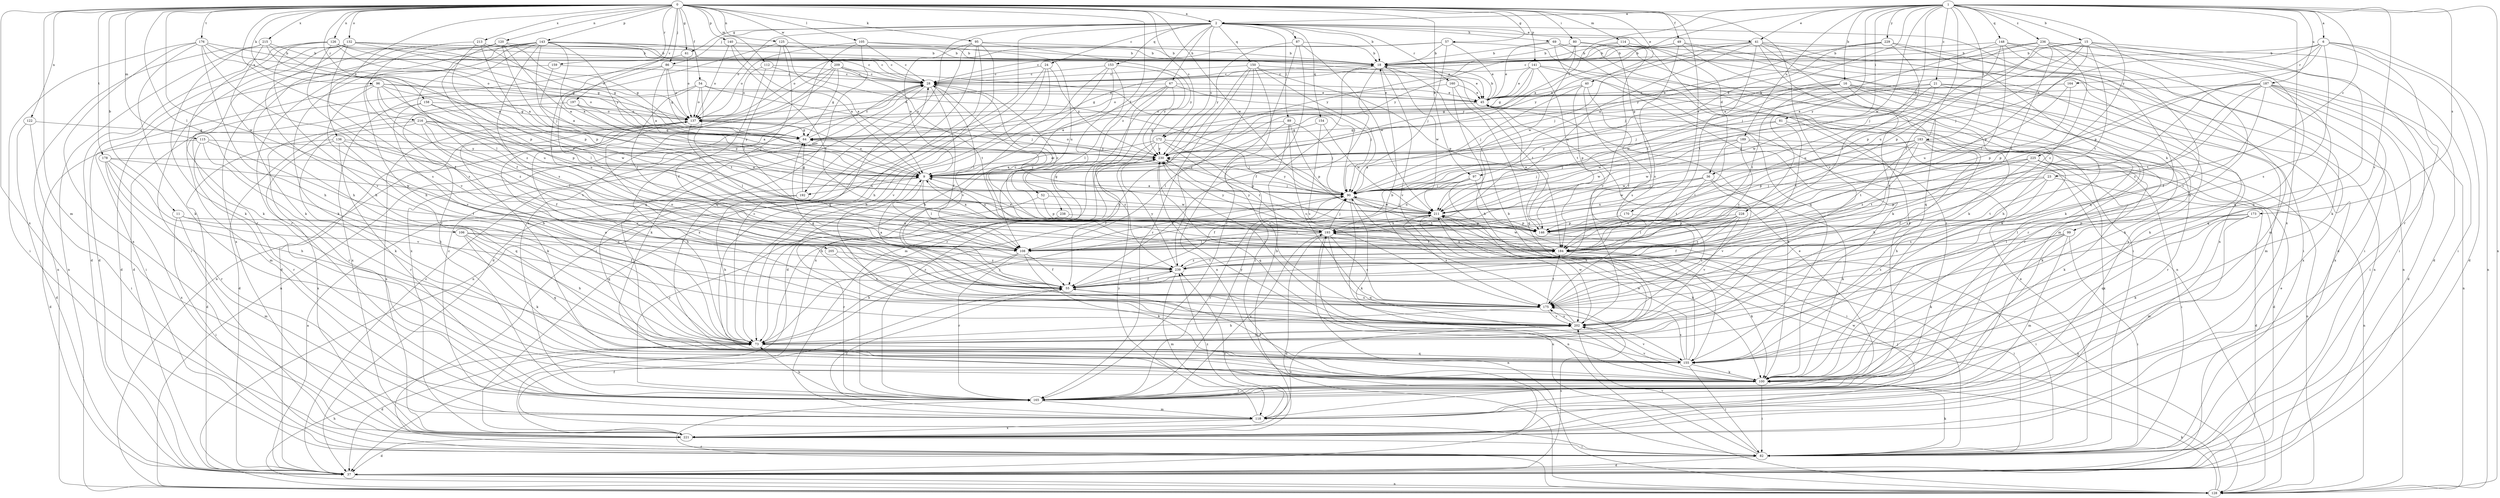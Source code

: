 strict digraph  {
0;
1;
2;
6;
9;
11;
15;
16;
18;
21;
23;
24;
28;
36;
37;
40;
41;
45;
49;
52;
54;
55;
57;
61;
64;
67;
69;
73;
80;
81;
82;
86;
87;
89;
90;
95;
96;
97;
99;
100;
105;
106;
108;
112;
114;
115;
118;
120;
122;
125;
126;
128;
132;
136;
137;
140;
141;
143;
146;
148;
150;
153;
154;
155;
158;
159;
160;
164;
165;
170;
172;
173;
175;
176;
178;
183;
184;
187;
189;
192;
193;
197;
202;
205;
209;
211;
213;
215;
216;
221;
225;
228;
229;
230;
236;
238;
239;
0 -> 2  [label=a];
0 -> 11  [label=b];
0 -> 40  [label=e];
0 -> 49  [label=f];
0 -> 52  [label=f];
0 -> 54  [label=f];
0 -> 57  [label=g];
0 -> 61  [label=g];
0 -> 80  [label=i];
0 -> 86  [label=j];
0 -> 95  [label=k];
0 -> 96  [label=k];
0 -> 97  [label=k];
0 -> 105  [label=l];
0 -> 106  [label=l];
0 -> 112  [label=m];
0 -> 114  [label=m];
0 -> 115  [label=m];
0 -> 118  [label=m];
0 -> 120  [label=n];
0 -> 122  [label=n];
0 -> 125  [label=n];
0 -> 126  [label=n];
0 -> 132  [label=o];
0 -> 136  [label=o];
0 -> 140  [label=p];
0 -> 141  [label=p];
0 -> 143  [label=p];
0 -> 158  [label=r];
0 -> 159  [label=r];
0 -> 170  [label=s];
0 -> 172  [label=s];
0 -> 176  [label=t];
0 -> 178  [label=t];
0 -> 197  [label=v];
0 -> 202  [label=v];
0 -> 205  [label=w];
0 -> 209  [label=w];
0 -> 211  [label=w];
0 -> 213  [label=x];
0 -> 215  [label=x];
0 -> 216  [label=x];
0 -> 221  [label=x];
1 -> 2  [label=a];
1 -> 6  [label=a];
1 -> 9  [label=a];
1 -> 15  [label=b];
1 -> 16  [label=b];
1 -> 21  [label=c];
1 -> 23  [label=c];
1 -> 36  [label=d];
1 -> 41  [label=e];
1 -> 55  [label=f];
1 -> 81  [label=i];
1 -> 97  [label=k];
1 -> 128  [label=n];
1 -> 148  [label=q];
1 -> 172  [label=s];
1 -> 173  [label=s];
1 -> 183  [label=t];
1 -> 187  [label=u];
1 -> 189  [label=u];
1 -> 202  [label=v];
1 -> 211  [label=w];
1 -> 221  [label=x];
1 -> 225  [label=y];
1 -> 228  [label=y];
1 -> 229  [label=y];
1 -> 236  [label=z];
2 -> 18  [label=b];
2 -> 24  [label=c];
2 -> 36  [label=d];
2 -> 37  [label=d];
2 -> 41  [label=e];
2 -> 61  [label=g];
2 -> 67  [label=h];
2 -> 69  [label=h];
2 -> 86  [label=j];
2 -> 87  [label=j];
2 -> 89  [label=j];
2 -> 137  [label=o];
2 -> 150  [label=q];
2 -> 153  [label=q];
2 -> 154  [label=q];
2 -> 160  [label=r];
2 -> 192  [label=u];
2 -> 221  [label=x];
2 -> 230  [label=y];
2 -> 238  [label=z];
6 -> 18  [label=b];
6 -> 37  [label=d];
6 -> 90  [label=j];
6 -> 128  [label=n];
6 -> 146  [label=p];
6 -> 164  [label=r];
6 -> 165  [label=r];
6 -> 175  [label=s];
9 -> 90  [label=j];
9 -> 108  [label=l];
9 -> 137  [label=o];
9 -> 192  [label=u];
9 -> 193  [label=u];
9 -> 230  [label=y];
9 -> 239  [label=z];
11 -> 82  [label=i];
11 -> 118  [label=m];
11 -> 193  [label=u];
11 -> 239  [label=z];
15 -> 9  [label=a];
15 -> 18  [label=b];
15 -> 73  [label=h];
15 -> 82  [label=i];
15 -> 90  [label=j];
15 -> 146  [label=p];
15 -> 155  [label=q];
15 -> 184  [label=t];
15 -> 193  [label=u];
16 -> 45  [label=e];
16 -> 64  [label=g];
16 -> 73  [label=h];
16 -> 99  [label=k];
16 -> 100  [label=k];
16 -> 165  [label=r];
16 -> 184  [label=t];
16 -> 211  [label=w];
18 -> 28  [label=c];
18 -> 55  [label=f];
18 -> 64  [label=g];
18 -> 184  [label=t];
18 -> 202  [label=v];
18 -> 211  [label=w];
21 -> 45  [label=e];
21 -> 90  [label=j];
21 -> 100  [label=k];
21 -> 118  [label=m];
21 -> 193  [label=u];
21 -> 211  [label=w];
21 -> 221  [label=x];
23 -> 37  [label=d];
23 -> 90  [label=j];
23 -> 146  [label=p];
23 -> 175  [label=s];
23 -> 184  [label=t];
24 -> 28  [label=c];
24 -> 73  [label=h];
24 -> 128  [label=n];
24 -> 202  [label=v];
24 -> 230  [label=y];
28 -> 45  [label=e];
28 -> 55  [label=f];
28 -> 100  [label=k];
28 -> 108  [label=l];
28 -> 128  [label=n];
36 -> 90  [label=j];
36 -> 100  [label=k];
36 -> 184  [label=t];
36 -> 193  [label=u];
36 -> 202  [label=v];
36 -> 211  [label=w];
37 -> 9  [label=a];
37 -> 28  [label=c];
37 -> 45  [label=e];
37 -> 128  [label=n];
37 -> 175  [label=s];
40 -> 45  [label=e];
40 -> 55  [label=f];
40 -> 90  [label=j];
40 -> 146  [label=p];
40 -> 175  [label=s];
41 -> 18  [label=b];
41 -> 90  [label=j];
41 -> 100  [label=k];
41 -> 128  [label=n];
41 -> 155  [label=q];
41 -> 184  [label=t];
41 -> 193  [label=u];
41 -> 202  [label=v];
41 -> 221  [label=x];
41 -> 230  [label=y];
45 -> 18  [label=b];
45 -> 100  [label=k];
45 -> 137  [label=o];
49 -> 18  [label=b];
49 -> 28  [label=c];
49 -> 100  [label=k];
49 -> 118  [label=m];
49 -> 184  [label=t];
49 -> 221  [label=x];
52 -> 146  [label=p];
52 -> 165  [label=r];
52 -> 211  [label=w];
54 -> 45  [label=e];
54 -> 90  [label=j];
54 -> 108  [label=l];
54 -> 137  [label=o];
54 -> 184  [label=t];
54 -> 221  [label=x];
55 -> 9  [label=a];
55 -> 137  [label=o];
55 -> 175  [label=s];
55 -> 239  [label=z];
57 -> 18  [label=b];
57 -> 28  [label=c];
57 -> 45  [label=e];
57 -> 90  [label=j];
57 -> 137  [label=o];
57 -> 165  [label=r];
61 -> 108  [label=l];
61 -> 137  [label=o];
64 -> 28  [label=c];
64 -> 73  [label=h];
64 -> 230  [label=y];
67 -> 9  [label=a];
67 -> 45  [label=e];
67 -> 90  [label=j];
67 -> 118  [label=m];
67 -> 137  [label=o];
67 -> 165  [label=r];
67 -> 221  [label=x];
69 -> 18  [label=b];
69 -> 45  [label=e];
69 -> 82  [label=i];
69 -> 100  [label=k];
69 -> 128  [label=n];
69 -> 155  [label=q];
73 -> 28  [label=c];
73 -> 37  [label=d];
73 -> 90  [label=j];
73 -> 137  [label=o];
73 -> 155  [label=q];
80 -> 18  [label=b];
80 -> 82  [label=i];
80 -> 175  [label=s];
80 -> 211  [label=w];
80 -> 230  [label=y];
81 -> 64  [label=g];
81 -> 73  [label=h];
81 -> 184  [label=t];
81 -> 211  [label=w];
82 -> 37  [label=d];
82 -> 45  [label=e];
82 -> 55  [label=f];
82 -> 100  [label=k];
82 -> 193  [label=u];
82 -> 202  [label=v];
86 -> 9  [label=a];
86 -> 28  [label=c];
86 -> 37  [label=d];
86 -> 64  [label=g];
86 -> 108  [label=l];
86 -> 137  [label=o];
87 -> 18  [label=b];
87 -> 128  [label=n];
87 -> 165  [label=r];
87 -> 211  [label=w];
87 -> 230  [label=y];
89 -> 64  [label=g];
89 -> 90  [label=j];
89 -> 108  [label=l];
89 -> 146  [label=p];
89 -> 175  [label=s];
89 -> 202  [label=v];
90 -> 9  [label=a];
90 -> 100  [label=k];
90 -> 128  [label=n];
90 -> 165  [label=r];
90 -> 184  [label=t];
90 -> 211  [label=w];
90 -> 230  [label=y];
95 -> 9  [label=a];
95 -> 18  [label=b];
95 -> 37  [label=d];
95 -> 73  [label=h];
95 -> 82  [label=i];
95 -> 155  [label=q];
95 -> 230  [label=y];
96 -> 45  [label=e];
96 -> 64  [label=g];
96 -> 82  [label=i];
96 -> 137  [label=o];
96 -> 146  [label=p];
96 -> 193  [label=u];
96 -> 202  [label=v];
96 -> 239  [label=z];
97 -> 55  [label=f];
97 -> 73  [label=h];
97 -> 82  [label=i];
97 -> 90  [label=j];
97 -> 193  [label=u];
99 -> 82  [label=i];
99 -> 100  [label=k];
99 -> 108  [label=l];
99 -> 118  [label=m];
99 -> 165  [label=r];
99 -> 175  [label=s];
100 -> 55  [label=f];
100 -> 82  [label=i];
100 -> 165  [label=r];
100 -> 202  [label=v];
100 -> 230  [label=y];
105 -> 18  [label=b];
105 -> 28  [label=c];
105 -> 137  [label=o];
105 -> 155  [label=q];
105 -> 165  [label=r];
105 -> 193  [label=u];
106 -> 55  [label=f];
106 -> 73  [label=h];
106 -> 100  [label=k];
106 -> 108  [label=l];
106 -> 155  [label=q];
108 -> 55  [label=f];
108 -> 73  [label=h];
108 -> 90  [label=j];
108 -> 100  [label=k];
108 -> 165  [label=r];
112 -> 28  [label=c];
112 -> 55  [label=f];
112 -> 90  [label=j];
112 -> 137  [label=o];
114 -> 18  [label=b];
114 -> 128  [label=n];
114 -> 165  [label=r];
114 -> 202  [label=v];
114 -> 230  [label=y];
115 -> 37  [label=d];
115 -> 55  [label=f];
115 -> 73  [label=h];
115 -> 165  [label=r];
115 -> 230  [label=y];
118 -> 28  [label=c];
118 -> 55  [label=f];
118 -> 202  [label=v];
118 -> 221  [label=x];
118 -> 230  [label=y];
118 -> 239  [label=z];
120 -> 9  [label=a];
120 -> 18  [label=b];
120 -> 64  [label=g];
120 -> 100  [label=k];
120 -> 146  [label=p];
120 -> 165  [label=r];
120 -> 239  [label=z];
122 -> 37  [label=d];
122 -> 64  [label=g];
122 -> 82  [label=i];
125 -> 9  [label=a];
125 -> 18  [label=b];
125 -> 108  [label=l];
125 -> 155  [label=q];
125 -> 165  [label=r];
126 -> 9  [label=a];
126 -> 18  [label=b];
126 -> 28  [label=c];
126 -> 37  [label=d];
126 -> 55  [label=f];
126 -> 64  [label=g];
126 -> 100  [label=k];
126 -> 202  [label=v];
128 -> 73  [label=h];
128 -> 90  [label=j];
128 -> 100  [label=k];
128 -> 165  [label=r];
132 -> 18  [label=b];
132 -> 28  [label=c];
132 -> 37  [label=d];
132 -> 64  [label=g];
132 -> 73  [label=h];
132 -> 82  [label=i];
132 -> 128  [label=n];
132 -> 137  [label=o];
132 -> 202  [label=v];
136 -> 37  [label=d];
136 -> 155  [label=q];
136 -> 165  [label=r];
136 -> 184  [label=t];
136 -> 221  [label=x];
136 -> 230  [label=y];
137 -> 64  [label=g];
137 -> 100  [label=k];
137 -> 108  [label=l];
137 -> 202  [label=v];
137 -> 221  [label=x];
140 -> 9  [label=a];
140 -> 18  [label=b];
140 -> 137  [label=o];
140 -> 184  [label=t];
141 -> 28  [label=c];
141 -> 45  [label=e];
141 -> 64  [label=g];
141 -> 100  [label=k];
141 -> 165  [label=r];
141 -> 184  [label=t];
141 -> 230  [label=y];
143 -> 9  [label=a];
143 -> 18  [label=b];
143 -> 28  [label=c];
143 -> 45  [label=e];
143 -> 55  [label=f];
143 -> 73  [label=h];
143 -> 90  [label=j];
143 -> 100  [label=k];
143 -> 165  [label=r];
143 -> 175  [label=s];
143 -> 221  [label=x];
143 -> 230  [label=y];
146 -> 9  [label=a];
146 -> 28  [label=c];
146 -> 45  [label=e];
146 -> 82  [label=i];
146 -> 230  [label=y];
148 -> 18  [label=b];
148 -> 37  [label=d];
148 -> 82  [label=i];
148 -> 90  [label=j];
148 -> 100  [label=k];
148 -> 108  [label=l];
148 -> 146  [label=p];
150 -> 28  [label=c];
150 -> 45  [label=e];
150 -> 73  [label=h];
150 -> 82  [label=i];
150 -> 90  [label=j];
150 -> 146  [label=p];
150 -> 165  [label=r];
150 -> 239  [label=z];
153 -> 28  [label=c];
153 -> 37  [label=d];
153 -> 73  [label=h];
153 -> 108  [label=l];
153 -> 202  [label=v];
153 -> 230  [label=y];
154 -> 64  [label=g];
154 -> 175  [label=s];
154 -> 211  [label=w];
155 -> 18  [label=b];
155 -> 82  [label=i];
155 -> 100  [label=k];
155 -> 175  [label=s];
155 -> 202  [label=v];
155 -> 211  [label=w];
158 -> 73  [label=h];
158 -> 118  [label=m];
158 -> 137  [label=o];
158 -> 193  [label=u];
158 -> 211  [label=w];
159 -> 9  [label=a];
159 -> 28  [label=c];
159 -> 37  [label=d];
160 -> 45  [label=e];
160 -> 73  [label=h];
160 -> 137  [label=o];
160 -> 155  [label=q];
164 -> 45  [label=e];
164 -> 64  [label=g];
164 -> 146  [label=p];
164 -> 193  [label=u];
165 -> 45  [label=e];
165 -> 73  [label=h];
165 -> 90  [label=j];
165 -> 118  [label=m];
165 -> 193  [label=u];
170 -> 146  [label=p];
170 -> 175  [label=s];
172 -> 9  [label=a];
172 -> 90  [label=j];
172 -> 146  [label=p];
172 -> 165  [label=r];
172 -> 184  [label=t];
172 -> 230  [label=y];
172 -> 239  [label=z];
173 -> 100  [label=k];
173 -> 108  [label=l];
173 -> 118  [label=m];
173 -> 146  [label=p];
173 -> 155  [label=q];
175 -> 64  [label=g];
175 -> 73  [label=h];
175 -> 184  [label=t];
175 -> 202  [label=v];
176 -> 9  [label=a];
176 -> 18  [label=b];
176 -> 73  [label=h];
176 -> 82  [label=i];
176 -> 100  [label=k];
176 -> 137  [label=o];
176 -> 175  [label=s];
176 -> 221  [label=x];
178 -> 9  [label=a];
178 -> 73  [label=h];
178 -> 165  [label=r];
178 -> 202  [label=v];
178 -> 211  [label=w];
178 -> 221  [label=x];
183 -> 90  [label=j];
183 -> 100  [label=k];
183 -> 128  [label=n];
183 -> 146  [label=p];
183 -> 165  [label=r];
183 -> 175  [label=s];
183 -> 184  [label=t];
183 -> 211  [label=w];
183 -> 230  [label=y];
183 -> 239  [label=z];
184 -> 28  [label=c];
184 -> 82  [label=i];
184 -> 100  [label=k];
184 -> 193  [label=u];
184 -> 211  [label=w];
184 -> 239  [label=z];
187 -> 37  [label=d];
187 -> 45  [label=e];
187 -> 55  [label=f];
187 -> 82  [label=i];
187 -> 108  [label=l];
187 -> 128  [label=n];
187 -> 146  [label=p];
187 -> 155  [label=q];
187 -> 184  [label=t];
187 -> 221  [label=x];
187 -> 239  [label=z];
189 -> 37  [label=d];
189 -> 108  [label=l];
189 -> 211  [label=w];
189 -> 221  [label=x];
189 -> 230  [label=y];
189 -> 239  [label=z];
192 -> 64  [label=g];
192 -> 73  [label=h];
192 -> 155  [label=q];
193 -> 9  [label=a];
193 -> 28  [label=c];
193 -> 37  [label=d];
193 -> 90  [label=j];
193 -> 108  [label=l];
193 -> 128  [label=n];
193 -> 155  [label=q];
193 -> 175  [label=s];
193 -> 184  [label=t];
193 -> 230  [label=y];
197 -> 9  [label=a];
197 -> 37  [label=d];
197 -> 90  [label=j];
197 -> 137  [label=o];
202 -> 18  [label=b];
202 -> 73  [label=h];
202 -> 175  [label=s];
202 -> 211  [label=w];
202 -> 230  [label=y];
205 -> 175  [label=s];
205 -> 239  [label=z];
209 -> 28  [label=c];
209 -> 37  [label=d];
209 -> 64  [label=g];
209 -> 90  [label=j];
209 -> 128  [label=n];
209 -> 184  [label=t];
209 -> 221  [label=x];
211 -> 64  [label=g];
211 -> 90  [label=j];
211 -> 100  [label=k];
211 -> 108  [label=l];
211 -> 128  [label=n];
211 -> 146  [label=p];
211 -> 175  [label=s];
211 -> 193  [label=u];
213 -> 18  [label=b];
213 -> 64  [label=g];
213 -> 146  [label=p];
213 -> 175  [label=s];
213 -> 184  [label=t];
215 -> 18  [label=b];
215 -> 73  [label=h];
215 -> 100  [label=k];
215 -> 108  [label=l];
215 -> 128  [label=n];
215 -> 146  [label=p];
216 -> 55  [label=f];
216 -> 64  [label=g];
216 -> 90  [label=j];
216 -> 100  [label=k];
216 -> 108  [label=l];
216 -> 165  [label=r];
216 -> 230  [label=y];
221 -> 18  [label=b];
221 -> 37  [label=d];
221 -> 82  [label=i];
221 -> 211  [label=w];
221 -> 239  [label=z];
225 -> 9  [label=a];
225 -> 55  [label=f];
225 -> 73  [label=h];
225 -> 82  [label=i];
225 -> 90  [label=j];
225 -> 100  [label=k];
225 -> 128  [label=n];
225 -> 184  [label=t];
225 -> 211  [label=w];
228 -> 55  [label=f];
228 -> 108  [label=l];
228 -> 146  [label=p];
228 -> 193  [label=u];
228 -> 202  [label=v];
228 -> 239  [label=z];
229 -> 9  [label=a];
229 -> 18  [label=b];
229 -> 90  [label=j];
229 -> 108  [label=l];
229 -> 118  [label=m];
229 -> 155  [label=q];
230 -> 9  [label=a];
230 -> 55  [label=f];
230 -> 73  [label=h];
230 -> 137  [label=o];
230 -> 155  [label=q];
236 -> 9  [label=a];
236 -> 18  [label=b];
236 -> 82  [label=i];
236 -> 146  [label=p];
236 -> 155  [label=q];
236 -> 184  [label=t];
236 -> 202  [label=v];
236 -> 230  [label=y];
236 -> 239  [label=z];
238 -> 146  [label=p];
238 -> 165  [label=r];
239 -> 55  [label=f];
239 -> 118  [label=m];
239 -> 184  [label=t];
239 -> 230  [label=y];
}
